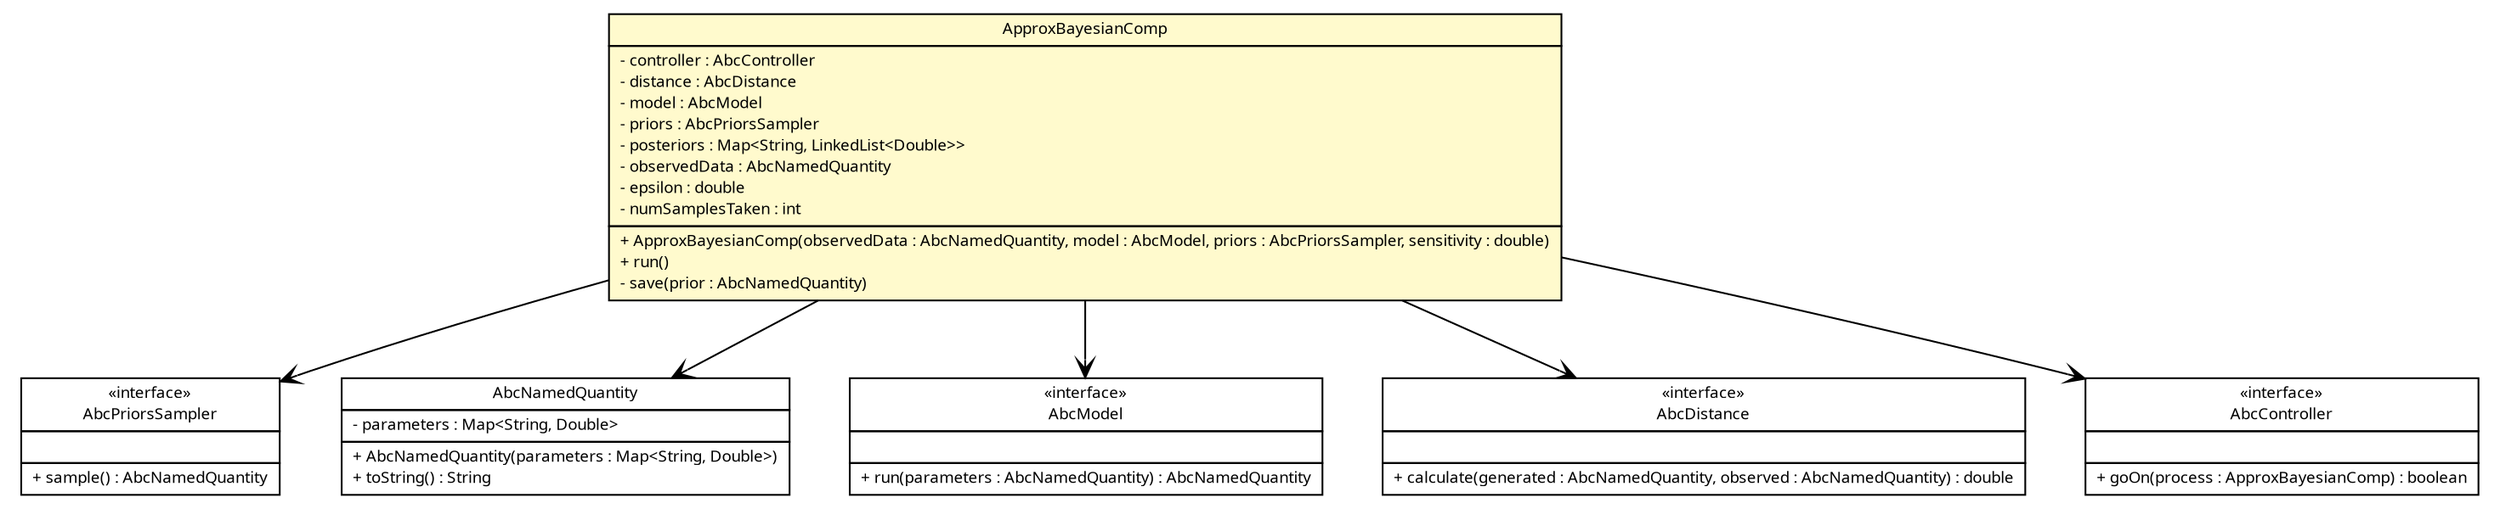 #!/usr/local/bin/dot
#
# Class diagram 
# Generated by UMLGraph version R5_6 (http://www.umlgraph.org/)
#

digraph G {
	edge [fontname="Trebuchet MS",fontsize=10,labelfontname="Trebuchet MS",labelfontsize=10];
	node [fontname="Trebuchet MS",fontsize=10,shape=plaintext];
	nodesep=0.25;
	ranksep=0.5;
	// broadwick.abc.ApproxBayesianComp
	c6031 [label=<<table title="broadwick.abc.ApproxBayesianComp" border="0" cellborder="1" cellspacing="0" cellpadding="2" port="p" bgcolor="lemonChiffon" href="./ApproxBayesianComp.html">
		<tr><td><table border="0" cellspacing="0" cellpadding="1">
<tr><td align="center" balign="center"><font face="Trebuchet MS"> ApproxBayesianComp </font></td></tr>
		</table></td></tr>
		<tr><td><table border="0" cellspacing="0" cellpadding="1">
<tr><td align="left" balign="left"> - controller : AbcController </td></tr>
<tr><td align="left" balign="left"> - distance : AbcDistance </td></tr>
<tr><td align="left" balign="left"> - model : AbcModel </td></tr>
<tr><td align="left" balign="left"> - priors : AbcPriorsSampler </td></tr>
<tr><td align="left" balign="left"> - posteriors : Map&lt;String, LinkedList&lt;Double&gt;&gt; </td></tr>
<tr><td align="left" balign="left"> - observedData : AbcNamedQuantity </td></tr>
<tr><td align="left" balign="left"> - epsilon : double </td></tr>
<tr><td align="left" balign="left"> - numSamplesTaken : int </td></tr>
		</table></td></tr>
		<tr><td><table border="0" cellspacing="0" cellpadding="1">
<tr><td align="left" balign="left"> + ApproxBayesianComp(observedData : AbcNamedQuantity, model : AbcModel, priors : AbcPriorsSampler, sensitivity : double) </td></tr>
<tr><td align="left" balign="left"> + run() </td></tr>
<tr><td align="left" balign="left"> - save(prior : AbcNamedQuantity) </td></tr>
		</table></td></tr>
		</table>>, URL="./ApproxBayesianComp.html", fontname="Trebuchet MS", fontcolor="black", fontsize=9.0];
	// broadwick.abc.AbcPriorsSampler
	c6032 [label=<<table title="broadwick.abc.AbcPriorsSampler" border="0" cellborder="1" cellspacing="0" cellpadding="2" port="p" href="./AbcPriorsSampler.html">
		<tr><td><table border="0" cellspacing="0" cellpadding="1">
<tr><td align="center" balign="center"> &#171;interface&#187; </td></tr>
<tr><td align="center" balign="center"><font face="Trebuchet MS"> AbcPriorsSampler </font></td></tr>
		</table></td></tr>
		<tr><td><table border="0" cellspacing="0" cellpadding="1">
<tr><td align="left" balign="left">  </td></tr>
		</table></td></tr>
		<tr><td><table border="0" cellspacing="0" cellpadding="1">
<tr><td align="left" balign="left"><font face="Trebuchet MS" point-size="9.0"> + sample() : AbcNamedQuantity </font></td></tr>
		</table></td></tr>
		</table>>, URL="./AbcPriorsSampler.html", fontname="Trebuchet MS", fontcolor="black", fontsize=9.0];
	// broadwick.abc.AbcNamedQuantity
	c6033 [label=<<table title="broadwick.abc.AbcNamedQuantity" border="0" cellborder="1" cellspacing="0" cellpadding="2" port="p" href="./AbcNamedQuantity.html">
		<tr><td><table border="0" cellspacing="0" cellpadding="1">
<tr><td align="center" balign="center"><font face="Trebuchet MS"> AbcNamedQuantity </font></td></tr>
		</table></td></tr>
		<tr><td><table border="0" cellspacing="0" cellpadding="1">
<tr><td align="left" balign="left"> - parameters : Map&lt;String, Double&gt; </td></tr>
		</table></td></tr>
		<tr><td><table border="0" cellspacing="0" cellpadding="1">
<tr><td align="left" balign="left"> + AbcNamedQuantity(parameters : Map&lt;String, Double&gt;) </td></tr>
<tr><td align="left" balign="left"> + toString() : String </td></tr>
		</table></td></tr>
		</table>>, URL="./AbcNamedQuantity.html", fontname="Trebuchet MS", fontcolor="black", fontsize=9.0];
	// broadwick.abc.AbcModel
	c6034 [label=<<table title="broadwick.abc.AbcModel" border="0" cellborder="1" cellspacing="0" cellpadding="2" port="p" href="./AbcModel.html">
		<tr><td><table border="0" cellspacing="0" cellpadding="1">
<tr><td align="center" balign="center"> &#171;interface&#187; </td></tr>
<tr><td align="center" balign="center"><font face="Trebuchet MS"> AbcModel </font></td></tr>
		</table></td></tr>
		<tr><td><table border="0" cellspacing="0" cellpadding="1">
<tr><td align="left" balign="left">  </td></tr>
		</table></td></tr>
		<tr><td><table border="0" cellspacing="0" cellpadding="1">
<tr><td align="left" balign="left"><font face="Trebuchet MS" point-size="9.0"> + run(parameters : AbcNamedQuantity) : AbcNamedQuantity </font></td></tr>
		</table></td></tr>
		</table>>, URL="./AbcModel.html", fontname="Trebuchet MS", fontcolor="black", fontsize=9.0];
	// broadwick.abc.AbcDistance
	c6035 [label=<<table title="broadwick.abc.AbcDistance" border="0" cellborder="1" cellspacing="0" cellpadding="2" port="p" href="./AbcDistance.html">
		<tr><td><table border="0" cellspacing="0" cellpadding="1">
<tr><td align="center" balign="center"> &#171;interface&#187; </td></tr>
<tr><td align="center" balign="center"><font face="Trebuchet MS"> AbcDistance </font></td></tr>
		</table></td></tr>
		<tr><td><table border="0" cellspacing="0" cellpadding="1">
<tr><td align="left" balign="left">  </td></tr>
		</table></td></tr>
		<tr><td><table border="0" cellspacing="0" cellpadding="1">
<tr><td align="left" balign="left"><font face="Trebuchet MS" point-size="9.0"> + calculate(generated : AbcNamedQuantity, observed : AbcNamedQuantity) : double </font></td></tr>
		</table></td></tr>
		</table>>, URL="./AbcDistance.html", fontname="Trebuchet MS", fontcolor="black", fontsize=9.0];
	// broadwick.abc.AbcController
	c6036 [label=<<table title="broadwick.abc.AbcController" border="0" cellborder="1" cellspacing="0" cellpadding="2" port="p" href="./AbcController.html">
		<tr><td><table border="0" cellspacing="0" cellpadding="1">
<tr><td align="center" balign="center"> &#171;interface&#187; </td></tr>
<tr><td align="center" balign="center"><font face="Trebuchet MS"> AbcController </font></td></tr>
		</table></td></tr>
		<tr><td><table border="0" cellspacing="0" cellpadding="1">
<tr><td align="left" balign="left">  </td></tr>
		</table></td></tr>
		<tr><td><table border="0" cellspacing="0" cellpadding="1">
<tr><td align="left" balign="left"><font face="Trebuchet MS" point-size="9.0"> + goOn(process : ApproxBayesianComp) : boolean </font></td></tr>
		</table></td></tr>
		</table>>, URL="./AbcController.html", fontname="Trebuchet MS", fontcolor="black", fontsize=9.0];
	// broadwick.abc.ApproxBayesianComp NAVASSOC broadwick.abc.AbcController
	c6031:p -> c6036:p [taillabel="", label="", headlabel="", fontname="Trebuchet MS", fontcolor="black", fontsize=10.0, color="black", arrowhead=open];
	// broadwick.abc.ApproxBayesianComp NAVASSOC broadwick.abc.AbcDistance
	c6031:p -> c6035:p [taillabel="", label="", headlabel="", fontname="Trebuchet MS", fontcolor="black", fontsize=10.0, color="black", arrowhead=open];
	// broadwick.abc.ApproxBayesianComp NAVASSOC broadwick.abc.AbcModel
	c6031:p -> c6034:p [taillabel="", label="", headlabel="", fontname="Trebuchet MS", fontcolor="black", fontsize=10.0, color="black", arrowhead=open];
	// broadwick.abc.ApproxBayesianComp NAVASSOC broadwick.abc.AbcPriorsSampler
	c6031:p -> c6032:p [taillabel="", label="", headlabel="", fontname="Trebuchet MS", fontcolor="black", fontsize=10.0, color="black", arrowhead=open];
	// broadwick.abc.ApproxBayesianComp NAVASSOC broadwick.abc.AbcNamedQuantity
	c6031:p -> c6033:p [taillabel="", label="", headlabel="", fontname="Trebuchet MS", fontcolor="black", fontsize=10.0, color="black", arrowhead=open];
}

